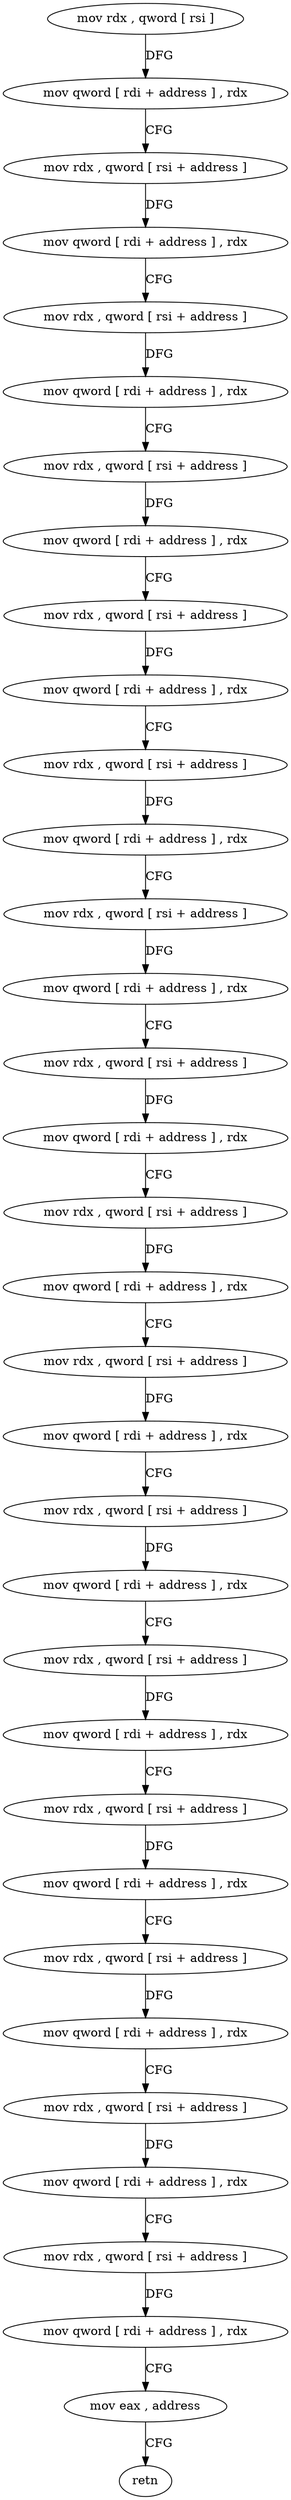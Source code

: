 digraph "func" {
"209904" [label = "mov rdx , qword [ rsi ]" ]
"209907" [label = "mov qword [ rdi + address ] , rdx" ]
"209914" [label = "mov rdx , qword [ rsi + address ]" ]
"209918" [label = "mov qword [ rdi + address ] , rdx" ]
"209925" [label = "mov rdx , qword [ rsi + address ]" ]
"209929" [label = "mov qword [ rdi + address ] , rdx" ]
"209936" [label = "mov rdx , qword [ rsi + address ]" ]
"209940" [label = "mov qword [ rdi + address ] , rdx" ]
"209947" [label = "mov rdx , qword [ rsi + address ]" ]
"209951" [label = "mov qword [ rdi + address ] , rdx" ]
"209958" [label = "mov rdx , qword [ rsi + address ]" ]
"209962" [label = "mov qword [ rdi + address ] , rdx" ]
"209969" [label = "mov rdx , qword [ rsi + address ]" ]
"209973" [label = "mov qword [ rdi + address ] , rdx" ]
"209980" [label = "mov rdx , qword [ rsi + address ]" ]
"209984" [label = "mov qword [ rdi + address ] , rdx" ]
"209991" [label = "mov rdx , qword [ rsi + address ]" ]
"209995" [label = "mov qword [ rdi + address ] , rdx" ]
"210002" [label = "mov rdx , qword [ rsi + address ]" ]
"210006" [label = "mov qword [ rdi + address ] , rdx" ]
"210013" [label = "mov rdx , qword [ rsi + address ]" ]
"210017" [label = "mov qword [ rdi + address ] , rdx" ]
"210024" [label = "mov rdx , qword [ rsi + address ]" ]
"210028" [label = "mov qword [ rdi + address ] , rdx" ]
"210035" [label = "mov rdx , qword [ rsi + address ]" ]
"210039" [label = "mov qword [ rdi + address ] , rdx" ]
"210046" [label = "mov rdx , qword [ rsi + address ]" ]
"210050" [label = "mov qword [ rdi + address ] , rdx" ]
"210057" [label = "mov rdx , qword [ rsi + address ]" ]
"210061" [label = "mov qword [ rdi + address ] , rdx" ]
"210068" [label = "mov rdx , qword [ rsi + address ]" ]
"210072" [label = "mov qword [ rdi + address ] , rdx" ]
"210079" [label = "mov eax , address" ]
"210084" [label = "retn" ]
"209904" -> "209907" [ label = "DFG" ]
"209907" -> "209914" [ label = "CFG" ]
"209914" -> "209918" [ label = "DFG" ]
"209918" -> "209925" [ label = "CFG" ]
"209925" -> "209929" [ label = "DFG" ]
"209929" -> "209936" [ label = "CFG" ]
"209936" -> "209940" [ label = "DFG" ]
"209940" -> "209947" [ label = "CFG" ]
"209947" -> "209951" [ label = "DFG" ]
"209951" -> "209958" [ label = "CFG" ]
"209958" -> "209962" [ label = "DFG" ]
"209962" -> "209969" [ label = "CFG" ]
"209969" -> "209973" [ label = "DFG" ]
"209973" -> "209980" [ label = "CFG" ]
"209980" -> "209984" [ label = "DFG" ]
"209984" -> "209991" [ label = "CFG" ]
"209991" -> "209995" [ label = "DFG" ]
"209995" -> "210002" [ label = "CFG" ]
"210002" -> "210006" [ label = "DFG" ]
"210006" -> "210013" [ label = "CFG" ]
"210013" -> "210017" [ label = "DFG" ]
"210017" -> "210024" [ label = "CFG" ]
"210024" -> "210028" [ label = "DFG" ]
"210028" -> "210035" [ label = "CFG" ]
"210035" -> "210039" [ label = "DFG" ]
"210039" -> "210046" [ label = "CFG" ]
"210046" -> "210050" [ label = "DFG" ]
"210050" -> "210057" [ label = "CFG" ]
"210057" -> "210061" [ label = "DFG" ]
"210061" -> "210068" [ label = "CFG" ]
"210068" -> "210072" [ label = "DFG" ]
"210072" -> "210079" [ label = "CFG" ]
"210079" -> "210084" [ label = "CFG" ]
}
